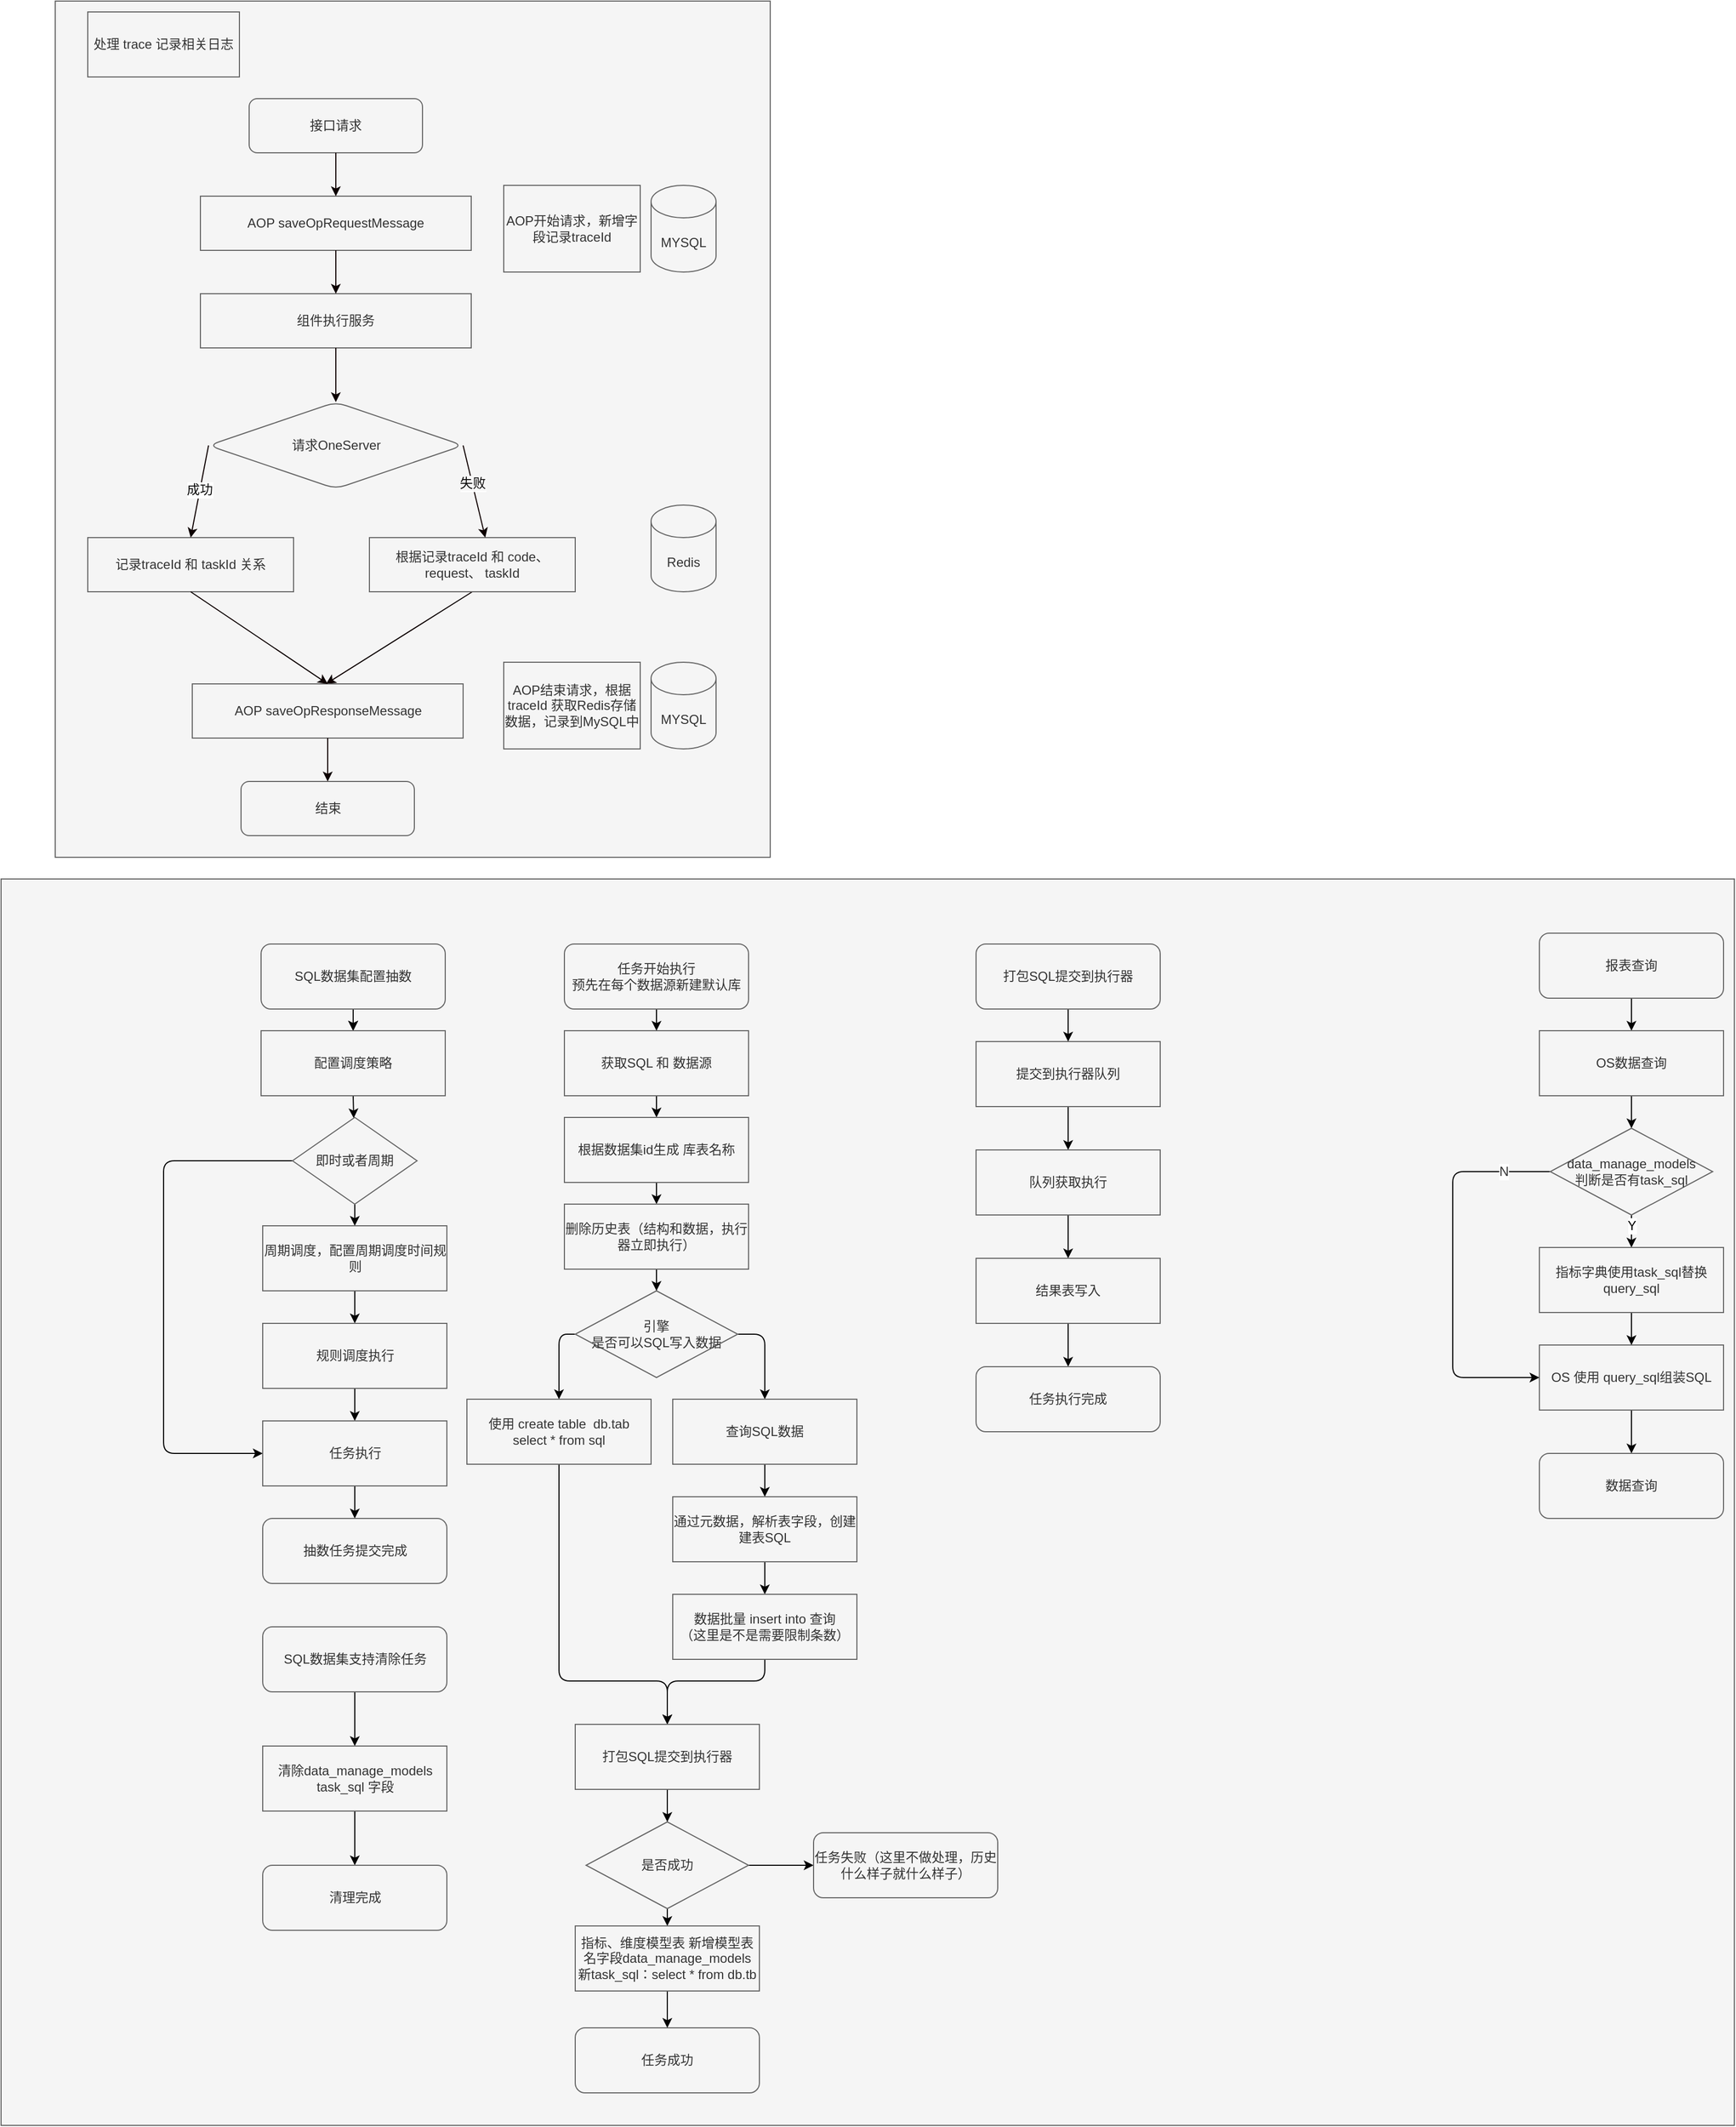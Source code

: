 <mxfile>
    <diagram id="dga_lLfFX8Jn6okx15Q9" name="第 1 页">
        <mxGraphModel dx="1569" dy="2358" grid="1" gridSize="10" guides="1" tooltips="1" connect="1" arrows="1" fold="1" page="1" pageScale="1" pageWidth="827" pageHeight="1169" background="#ffffff" math="0" shadow="0">
            <root>
                <mxCell id="0"/>
                <mxCell id="1" parent="0"/>
                <mxCell id="76" value="" style="group" vertex="1" connectable="0" parent="1">
                    <mxGeometry x="80" y="-40" width="660" height="790" as="geometry"/>
                </mxCell>
                <mxCell id="74" value="" style="rounded=0;whiteSpace=wrap;html=1;fillColor=#f5f5f5;fontColor=#333333;strokeColor=#666666;" parent="76" vertex="1">
                    <mxGeometry width="660" height="790" as="geometry"/>
                </mxCell>
                <mxCell id="28" value="接口请求" style="rounded=1;whiteSpace=wrap;html=1;fillColor=#f5f5f5;fontColor=#333333;strokeColor=#666666;" parent="76" vertex="1">
                    <mxGeometry x="179" y="90" width="160" height="50" as="geometry"/>
                </mxCell>
                <mxCell id="31" value="AOP saveOpRequestMessage" style="rounded=0;whiteSpace=wrap;html=1;strokeColor=#666666;fontFamily=Helvetica;fontSize=12;fontColor=#333333;fillColor=#f5f5f5;" parent="76" vertex="1">
                    <mxGeometry x="134" y="180" width="250" height="50" as="geometry"/>
                </mxCell>
                <mxCell id="32" style="edgeStyle=none;html=1;exitX=0.5;exitY=1;exitDx=0;exitDy=0;entryX=0.5;entryY=0;entryDx=0;entryDy=0;fontFamily=Helvetica;fontSize=12;fontColor=#333333;strokeColor=#0e0101;" parent="76" source="28" target="31" edge="1">
                    <mxGeometry relative="1" as="geometry"/>
                </mxCell>
                <mxCell id="33" value="组件执行服务" style="rounded=0;whiteSpace=wrap;html=1;strokeColor=#666666;fontFamily=Helvetica;fontSize=12;fontColor=#333333;fillColor=#f5f5f5;" parent="76" vertex="1">
                    <mxGeometry x="134" y="270" width="250" height="50" as="geometry"/>
                </mxCell>
                <mxCell id="37" style="edgeStyle=none;html=1;exitX=0.5;exitY=1;exitDx=0;exitDy=0;strokeColor=#0e0101;fontFamily=Helvetica;fontSize=12;fontColor=#333333;" parent="76" source="31" target="33" edge="1">
                    <mxGeometry relative="1" as="geometry"/>
                </mxCell>
                <mxCell id="36" value="AOP开始请求，新增字段记录traceId" style="rounded=0;whiteSpace=wrap;html=1;strokeColor=#666666;fontFamily=Helvetica;fontSize=12;fontColor=#333333;fillColor=#f5f5f5;" parent="76" vertex="1">
                    <mxGeometry x="414" y="170" width="126" height="80" as="geometry"/>
                </mxCell>
                <mxCell id="38" value="请求OneServer" style="rhombus;whiteSpace=wrap;html=1;rounded=1;strokeColor=#666666;fontFamily=Helvetica;fontSize=12;fontColor=#333333;fillColor=#f5f5f5;" parent="76" vertex="1">
                    <mxGeometry x="141.5" y="370" width="235" height="80" as="geometry"/>
                </mxCell>
                <mxCell id="39" style="edgeStyle=none;html=1;exitX=0.5;exitY=1;exitDx=0;exitDy=0;strokeColor=#0e0101;fontFamily=Helvetica;fontSize=12;fontColor=#333333;" parent="76" source="33" target="38" edge="1">
                    <mxGeometry relative="1" as="geometry"/>
                </mxCell>
                <mxCell id="41" value="Redis" style="shape=cylinder3;whiteSpace=wrap;html=1;boundedLbl=1;backgroundOutline=1;size=15;rounded=1;strokeColor=#666666;fontFamily=Helvetica;fontSize=12;fontColor=#333333;fillColor=#f5f5f5;" parent="76" vertex="1">
                    <mxGeometry x="550" y="465" width="60" height="80" as="geometry"/>
                </mxCell>
                <mxCell id="47" value="记录traceId 和 taskId 关系" style="rounded=0;whiteSpace=wrap;html=1;strokeColor=#666666;fontFamily=Helvetica;fontSize=12;fontColor=#333333;fillColor=#f5f5f5;" parent="76" vertex="1">
                    <mxGeometry x="30" y="495" width="190" height="50" as="geometry"/>
                </mxCell>
                <mxCell id="49" style="edgeStyle=none;curved=1;html=1;exitX=0;exitY=0.5;exitDx=0;exitDy=0;entryX=0.5;entryY=0;entryDx=0;entryDy=0;strokeColor=#0e0101;fontFamily=Helvetica;fontSize=12;fontColor=#333333;" parent="76" source="38" target="47" edge="1">
                    <mxGeometry relative="1" as="geometry"/>
                </mxCell>
                <mxCell id="50" value="&lt;font style=&quot;background-color: rgb(255, 255, 255);&quot; color=&quot;#0a0a0a&quot;&gt;成功&lt;/font&gt;" style="edgeLabel;html=1;align=center;verticalAlign=middle;resizable=0;points=[];fontSize=12;fontFamily=Helvetica;fontColor=#333333;" parent="49" vertex="1" connectable="0">
                    <mxGeometry x="-0.044" y="-1" relative="1" as="geometry">
                        <mxPoint as="offset"/>
                    </mxGeometry>
                </mxCell>
                <mxCell id="57" style="edgeStyle=none;curved=1;html=1;exitX=0.5;exitY=1;exitDx=0;exitDy=0;strokeColor=#0e0101;fontFamily=Helvetica;fontSize=12;fontColor=#faf9f9;" parent="76" source="52" edge="1">
                    <mxGeometry relative="1" as="geometry">
                        <mxPoint x="250" y="630" as="targetPoint"/>
                    </mxGeometry>
                </mxCell>
                <mxCell id="52" value="根据记录traceId 和 code、request、 taskId" style="rounded=0;whiteSpace=wrap;html=1;strokeColor=#666666;fontFamily=Helvetica;fontSize=12;fontColor=#333333;fillColor=#f5f5f5;" parent="76" vertex="1">
                    <mxGeometry x="290" y="495" width="190" height="50" as="geometry"/>
                </mxCell>
                <mxCell id="53" style="edgeStyle=none;curved=1;html=1;exitX=1;exitY=0.5;exitDx=0;exitDy=0;entryX=0.563;entryY=0;entryDx=0;entryDy=0;entryPerimeter=0;strokeColor=#0e0101;fontFamily=Helvetica;fontSize=12;fontColor=#faf9f9;" parent="76" source="38" target="52" edge="1">
                    <mxGeometry relative="1" as="geometry"/>
                </mxCell>
                <mxCell id="54" value="&lt;font style=&quot;background-color: rgb(247, 247, 247);&quot; color=&quot;#0b0a0a&quot;&gt;失败&lt;/font&gt;" style="edgeLabel;html=1;align=center;verticalAlign=middle;resizable=0;points=[];fontSize=12;fontFamily=Helvetica;fontColor=#faf9f9;" parent="53" vertex="1" connectable="0">
                    <mxGeometry x="-0.175" relative="1" as="geometry">
                        <mxPoint as="offset"/>
                    </mxGeometry>
                </mxCell>
                <mxCell id="55" value="AOP&amp;nbsp;saveOpResponseMessage" style="rounded=0;whiteSpace=wrap;html=1;strokeColor=#666666;fontFamily=Helvetica;fontSize=12;fontColor=#333333;fillColor=#f5f5f5;" parent="76" vertex="1">
                    <mxGeometry x="126.5" y="630" width="250" height="50" as="geometry"/>
                </mxCell>
                <mxCell id="56" style="edgeStyle=none;curved=1;html=1;exitX=0.5;exitY=1;exitDx=0;exitDy=0;entryX=0.5;entryY=0;entryDx=0;entryDy=0;strokeColor=#0e0101;fontFamily=Helvetica;fontSize=12;fontColor=#faf9f9;" parent="76" source="47" target="55" edge="1">
                    <mxGeometry relative="1" as="geometry"/>
                </mxCell>
                <mxCell id="58" value="AOP结束请求，根据traceId 获取Redis存储数据，记录到MySQL中" style="rounded=0;whiteSpace=wrap;html=1;strokeColor=#666666;fontFamily=Helvetica;fontSize=12;fontColor=#333333;fillColor=#f5f5f5;" parent="76" vertex="1">
                    <mxGeometry x="414" y="610" width="126" height="80" as="geometry"/>
                </mxCell>
                <mxCell id="59" value="MYSQL" style="shape=cylinder3;whiteSpace=wrap;html=1;boundedLbl=1;backgroundOutline=1;size=15;rounded=1;strokeColor=#666666;fontFamily=Helvetica;fontSize=12;fontColor=#333333;fillColor=#f5f5f5;" parent="76" vertex="1">
                    <mxGeometry x="550" y="170" width="60" height="80" as="geometry"/>
                </mxCell>
                <mxCell id="60" value="MYSQL" style="shape=cylinder3;whiteSpace=wrap;html=1;boundedLbl=1;backgroundOutline=1;size=15;rounded=1;strokeColor=#666666;fontFamily=Helvetica;fontSize=12;fontColor=#333333;fillColor=#f5f5f5;" parent="76" vertex="1">
                    <mxGeometry x="550" y="610" width="60" height="80" as="geometry"/>
                </mxCell>
                <mxCell id="61" value="结束" style="rounded=1;whiteSpace=wrap;html=1;fillColor=#f5f5f5;fontColor=#333333;strokeColor=#666666;" parent="76" vertex="1">
                    <mxGeometry x="171.5" y="720" width="160" height="50" as="geometry"/>
                </mxCell>
                <mxCell id="73" value="" style="edgeStyle=none;curved=1;html=1;strokeColor=#0e0101;fontFamily=Helvetica;fontSize=12;fontColor=#faf9f9;" parent="76" source="55" target="61" edge="1">
                    <mxGeometry relative="1" as="geometry"/>
                </mxCell>
                <mxCell id="75" value="处理 trace 记录相关日志" style="rounded=0;whiteSpace=wrap;html=1;fillColor=#f5f5f5;fontColor=#333333;strokeColor=#666666;" parent="76" vertex="1">
                    <mxGeometry x="30" y="10" width="140" height="60" as="geometry"/>
                </mxCell>
                <mxCell id="77" value="" style="rounded=0;whiteSpace=wrap;html=1;fillColor=#f5f5f5;fontColor=#333333;strokeColor=#666666;" vertex="1" parent="1">
                    <mxGeometry x="30" y="770" width="1600" height="1150" as="geometry"/>
                </mxCell>
                <mxCell id="83" style="edgeStyle=none;html=1;exitX=0.5;exitY=1;exitDx=0;exitDy=0;entryX=0.5;entryY=0;entryDx=0;entryDy=0;" edge="1" parent="1" source="79" target="81">
                    <mxGeometry relative="1" as="geometry"/>
                </mxCell>
                <mxCell id="84" style="edgeStyle=none;html=1;exitX=0.5;exitY=1;exitDx=0;exitDy=0;entryX=0.5;entryY=0;entryDx=0;entryDy=0;" edge="1" parent="1" source="79" target="81">
                    <mxGeometry relative="1" as="geometry"/>
                </mxCell>
                <mxCell id="86" style="edgeStyle=none;html=1;exitX=0.5;exitY=1;exitDx=0;exitDy=0;entryX=0.5;entryY=0;entryDx=0;entryDy=0;strokeColor=#030303;" edge="1" parent="1" source="79" target="81">
                    <mxGeometry relative="1" as="geometry"/>
                </mxCell>
                <mxCell id="79" value="SQL数据集配置抽数" style="rounded=1;whiteSpace=wrap;html=1;fillColor=#f5f5f5;fontColor=#333333;strokeColor=#666666;" vertex="1" parent="1">
                    <mxGeometry x="270" y="830" width="170" height="60" as="geometry"/>
                </mxCell>
                <mxCell id="88" style="edgeStyle=none;html=1;exitX=0.5;exitY=1;exitDx=0;exitDy=0;strokeColor=#030303;fontFamily=Helvetica;fontSize=12;fontColor=#333333;" edge="1" parent="1" source="81" target="87">
                    <mxGeometry relative="1" as="geometry"/>
                </mxCell>
                <mxCell id="81" value="配置调度策略" style="rounded=0;whiteSpace=wrap;html=1;fillColor=#f5f5f5;fontColor=#333333;strokeColor=#666666;" vertex="1" parent="1">
                    <mxGeometry x="270" y="910" width="170" height="60" as="geometry"/>
                </mxCell>
                <mxCell id="92" style="edgeStyle=none;html=1;exitX=0.5;exitY=1;exitDx=0;exitDy=0;entryX=0.5;entryY=0;entryDx=0;entryDy=0;strokeColor=#030303;fontFamily=Helvetica;fontSize=12;fontColor=#333333;" edge="1" parent="1" source="87" target="91">
                    <mxGeometry relative="1" as="geometry"/>
                </mxCell>
                <mxCell id="97" style="edgeStyle=none;html=1;exitX=0;exitY=0.5;exitDx=0;exitDy=0;entryX=0;entryY=0.5;entryDx=0;entryDy=0;strokeColor=#030303;fontFamily=Helvetica;fontSize=12;fontColor=#333333;" edge="1" parent="1" source="87" target="95">
                    <mxGeometry relative="1" as="geometry">
                        <Array as="points">
                            <mxPoint x="180" y="1030"/>
                            <mxPoint x="180" y="1300"/>
                        </Array>
                    </mxGeometry>
                </mxCell>
                <mxCell id="87" value="即时或者周期" style="rhombus;whiteSpace=wrap;html=1;rounded=0;strokeColor=#666666;fontFamily=Helvetica;fontSize=12;fontColor=#333333;fillColor=#f5f5f5;" vertex="1" parent="1">
                    <mxGeometry x="299" y="990" width="115" height="80" as="geometry"/>
                </mxCell>
                <mxCell id="94" style="edgeStyle=none;html=1;exitX=0.5;exitY=1;exitDx=0;exitDy=0;entryX=0.5;entryY=0;entryDx=0;entryDy=0;strokeColor=#030303;fontFamily=Helvetica;fontSize=12;fontColor=#333333;" edge="1" parent="1" source="91" target="93">
                    <mxGeometry relative="1" as="geometry"/>
                </mxCell>
                <mxCell id="91" value="周期调度，配置周期调度时间规则" style="rounded=0;whiteSpace=wrap;html=1;fillColor=#f5f5f5;fontColor=#333333;strokeColor=#666666;" vertex="1" parent="1">
                    <mxGeometry x="271.5" y="1090" width="170" height="60" as="geometry"/>
                </mxCell>
                <mxCell id="96" style="edgeStyle=none;html=1;exitX=0.5;exitY=1;exitDx=0;exitDy=0;entryX=0.5;entryY=0;entryDx=0;entryDy=0;strokeColor=#030303;fontFamily=Helvetica;fontSize=12;fontColor=#333333;" edge="1" parent="1" source="93" target="95">
                    <mxGeometry relative="1" as="geometry"/>
                </mxCell>
                <mxCell id="93" value="规则调度执行" style="rounded=0;whiteSpace=wrap;html=1;fillColor=#f5f5f5;fontColor=#333333;strokeColor=#666666;" vertex="1" parent="1">
                    <mxGeometry x="271.5" y="1180" width="170" height="60" as="geometry"/>
                </mxCell>
                <mxCell id="101" style="edgeStyle=none;html=1;exitX=0.5;exitY=1;exitDx=0;exitDy=0;strokeColor=#030303;fontFamily=Helvetica;fontSize=12;fontColor=#333333;" edge="1" parent="1" source="95" target="100">
                    <mxGeometry relative="1" as="geometry"/>
                </mxCell>
                <mxCell id="95" value="任务执行" style="rounded=0;whiteSpace=wrap;html=1;fillColor=#f5f5f5;fontColor=#333333;strokeColor=#666666;" vertex="1" parent="1">
                    <mxGeometry x="271.5" y="1270" width="170" height="60" as="geometry"/>
                </mxCell>
                <mxCell id="107" style="edgeStyle=none;html=1;exitX=0.5;exitY=1;exitDx=0;exitDy=0;strokeColor=#030303;fontFamily=Helvetica;fontSize=12;fontColor=#333333;" edge="1" parent="1" source="98" target="106">
                    <mxGeometry relative="1" as="geometry"/>
                </mxCell>
                <mxCell id="98" value="获取SQL 和 数据源" style="rounded=0;whiteSpace=wrap;html=1;fillColor=#f5f5f5;fontColor=#333333;strokeColor=#666666;" vertex="1" parent="1">
                    <mxGeometry x="550" y="910" width="170" height="60" as="geometry"/>
                </mxCell>
                <mxCell id="100" value="抽数任务提交完成" style="rounded=1;whiteSpace=wrap;html=1;fillColor=#f5f5f5;fontColor=#333333;strokeColor=#666666;" vertex="1" parent="1">
                    <mxGeometry x="271.5" y="1360" width="170" height="60" as="geometry"/>
                </mxCell>
                <mxCell id="104" style="edgeStyle=none;html=1;exitX=0.5;exitY=1;exitDx=0;exitDy=0;entryX=0.5;entryY=0;entryDx=0;entryDy=0;strokeColor=#030303;fontFamily=Helvetica;fontSize=12;fontColor=#333333;" edge="1" parent="1" source="103" target="98">
                    <mxGeometry relative="1" as="geometry"/>
                </mxCell>
                <mxCell id="103" value="任务开始执行&lt;br&gt;预先在每个数据源新建默认库" style="rounded=1;whiteSpace=wrap;html=1;fillColor=#f5f5f5;fontColor=#333333;strokeColor=#666666;" vertex="1" parent="1">
                    <mxGeometry x="550" y="830" width="170" height="60" as="geometry"/>
                </mxCell>
                <mxCell id="120" style="edgeStyle=none;html=1;exitX=0;exitY=0.5;exitDx=0;exitDy=0;entryX=0.5;entryY=0;entryDx=0;entryDy=0;strokeColor=#030303;fontFamily=Helvetica;fontSize=12;fontColor=#333333;" edge="1" parent="1" source="105" target="112">
                    <mxGeometry relative="1" as="geometry">
                        <Array as="points">
                            <mxPoint x="545" y="1190"/>
                        </Array>
                    </mxGeometry>
                </mxCell>
                <mxCell id="121" style="edgeStyle=none;html=1;exitX=1;exitY=0.5;exitDx=0;exitDy=0;entryX=0.5;entryY=0;entryDx=0;entryDy=0;strokeColor=#030303;fontFamily=Helvetica;fontSize=12;fontColor=#333333;" edge="1" parent="1" source="105" target="115">
                    <mxGeometry relative="1" as="geometry">
                        <Array as="points">
                            <mxPoint x="735" y="1190"/>
                        </Array>
                    </mxGeometry>
                </mxCell>
                <mxCell id="105" value="引擎&lt;br&gt;是否可以SQL写入数据" style="rhombus;whiteSpace=wrap;html=1;rounded=0;strokeColor=#666666;fontFamily=Helvetica;fontSize=12;fontColor=#333333;fillColor=#f5f5f5;" vertex="1" parent="1">
                    <mxGeometry x="560" y="1150" width="150" height="80" as="geometry"/>
                </mxCell>
                <mxCell id="108" style="edgeStyle=none;html=1;exitX=0.5;exitY=1;exitDx=0;exitDy=0;strokeColor=#030303;fontFamily=Helvetica;fontSize=12;fontColor=#333333;entryX=0.5;entryY=0;entryDx=0;entryDy=0;" edge="1" parent="1" source="106" target="109">
                    <mxGeometry relative="1" as="geometry"/>
                </mxCell>
                <mxCell id="106" value="根据数据集id生成 库表名称" style="rounded=0;whiteSpace=wrap;html=1;fillColor=#f5f5f5;fontColor=#333333;strokeColor=#666666;" vertex="1" parent="1">
                    <mxGeometry x="550" y="990" width="170" height="60" as="geometry"/>
                </mxCell>
                <mxCell id="111" style="edgeStyle=none;html=1;exitX=0.5;exitY=1;exitDx=0;exitDy=0;entryX=0.5;entryY=0;entryDx=0;entryDy=0;strokeColor=#030303;fontFamily=Helvetica;fontSize=12;fontColor=#333333;" edge="1" parent="1" source="109" target="105">
                    <mxGeometry relative="1" as="geometry"/>
                </mxCell>
                <mxCell id="109" value="删除历史表（结构和数据，执行器立即执行）" style="rounded=0;whiteSpace=wrap;html=1;fillColor=#f5f5f5;fontColor=#333333;strokeColor=#666666;" vertex="1" parent="1">
                    <mxGeometry x="550" y="1070" width="170" height="60" as="geometry"/>
                </mxCell>
                <mxCell id="124" style="edgeStyle=none;html=1;exitX=0.5;exitY=1;exitDx=0;exitDy=0;entryX=0.5;entryY=0;entryDx=0;entryDy=0;strokeColor=#030303;fontFamily=Helvetica;fontSize=12;fontColor=#333333;" edge="1" parent="1" source="112" target="166">
                    <mxGeometry relative="1" as="geometry">
                        <Array as="points">
                            <mxPoint x="545" y="1510"/>
                            <mxPoint x="645" y="1510"/>
                        </Array>
                    </mxGeometry>
                </mxCell>
                <mxCell id="112" value="使用 create table&amp;nbsp; db.tab&lt;br&gt;select * from sql" style="rounded=0;whiteSpace=wrap;html=1;fillColor=#f5f5f5;fontColor=#333333;strokeColor=#666666;" vertex="1" parent="1">
                    <mxGeometry x="460" y="1250" width="170" height="60" as="geometry"/>
                </mxCell>
                <mxCell id="118" style="edgeStyle=none;html=1;exitX=0.5;exitY=1;exitDx=0;exitDy=0;strokeColor=#030303;fontFamily=Helvetica;fontSize=12;fontColor=#333333;" edge="1" parent="1" source="115" target="116">
                    <mxGeometry relative="1" as="geometry"/>
                </mxCell>
                <mxCell id="115" value="查询SQL数据" style="rounded=0;whiteSpace=wrap;html=1;fillColor=#f5f5f5;fontColor=#333333;strokeColor=#666666;" vertex="1" parent="1">
                    <mxGeometry x="650" y="1250" width="170" height="60" as="geometry"/>
                </mxCell>
                <mxCell id="119" style="edgeStyle=none;html=1;exitX=0.5;exitY=1;exitDx=0;exitDy=0;entryX=0.5;entryY=0;entryDx=0;entryDy=0;strokeColor=#030303;fontFamily=Helvetica;fontSize=12;fontColor=#333333;" edge="1" parent="1" source="116" target="117">
                    <mxGeometry relative="1" as="geometry"/>
                </mxCell>
                <mxCell id="116" value="通过元数据，解析表字段，创建建表SQL" style="rounded=0;whiteSpace=wrap;html=1;fillColor=#f5f5f5;fontColor=#333333;strokeColor=#666666;" vertex="1" parent="1">
                    <mxGeometry x="650" y="1340" width="170" height="60" as="geometry"/>
                </mxCell>
                <mxCell id="125" style="edgeStyle=none;html=1;exitX=0.5;exitY=1;exitDx=0;exitDy=0;strokeColor=#030303;fontFamily=Helvetica;fontSize=12;fontColor=#333333;entryX=0.5;entryY=0;entryDx=0;entryDy=0;" edge="1" parent="1" source="117" target="166">
                    <mxGeometry relative="1" as="geometry">
                        <mxPoint x="640" y="1510" as="targetPoint"/>
                        <Array as="points">
                            <mxPoint x="735" y="1510"/>
                            <mxPoint x="645" y="1510"/>
                        </Array>
                    </mxGeometry>
                </mxCell>
                <mxCell id="117" value="数据批量 insert into 查询&lt;br&gt;（这里是不是需要限制条数）" style="rounded=0;whiteSpace=wrap;html=1;fillColor=#f5f5f5;fontColor=#333333;strokeColor=#666666;" vertex="1" parent="1">
                    <mxGeometry x="650" y="1430" width="170" height="60" as="geometry"/>
                </mxCell>
                <mxCell id="126" style="edgeStyle=none;html=1;exitX=1;exitY=0.5;exitDx=0;exitDy=0;strokeColor=#030303;fontFamily=Helvetica;fontSize=12;fontColor=#333333;entryX=0;entryY=0.5;entryDx=0;entryDy=0;" edge="1" parent="1" source="123" target="131">
                    <mxGeometry relative="1" as="geometry">
                        <mxPoint x="780" y="1661" as="targetPoint"/>
                    </mxGeometry>
                </mxCell>
                <mxCell id="129" style="edgeStyle=none;html=1;exitX=0.5;exitY=1;exitDx=0;exitDy=0;entryX=0.5;entryY=0;entryDx=0;entryDy=0;strokeColor=#030303;fontFamily=Helvetica;fontSize=12;fontColor=#333333;" edge="1" parent="1" source="123" target="134">
                    <mxGeometry relative="1" as="geometry">
                        <mxPoint x="645" y="1731" as="targetPoint"/>
                    </mxGeometry>
                </mxCell>
                <mxCell id="123" value="是否成功" style="rhombus;whiteSpace=wrap;html=1;rounded=0;strokeColor=#666666;fontFamily=Helvetica;fontSize=12;fontColor=#333333;fillColor=#f5f5f5;" vertex="1" parent="1">
                    <mxGeometry x="570" y="1640" width="150" height="80" as="geometry"/>
                </mxCell>
                <mxCell id="130" value="任务成功" style="rounded=1;whiteSpace=wrap;html=1;fillColor=#f5f5f5;fontColor=#333333;strokeColor=#666666;" vertex="1" parent="1">
                    <mxGeometry x="560" y="1830" width="170" height="60" as="geometry"/>
                </mxCell>
                <mxCell id="131" value="任务失败（这里不做处理，历史什么样子就什么样子）" style="rounded=1;whiteSpace=wrap;html=1;fillColor=#f5f5f5;fontColor=#333333;strokeColor=#666666;" vertex="1" parent="1">
                    <mxGeometry x="780" y="1650" width="170" height="60" as="geometry"/>
                </mxCell>
                <mxCell id="136" style="edgeStyle=none;html=1;exitX=0.5;exitY=1;exitDx=0;exitDy=0;entryX=0.5;entryY=0;entryDx=0;entryDy=0;strokeColor=#030303;fontFamily=Helvetica;fontSize=12;fontColor=#333333;" edge="1" parent="1" source="132" target="133">
                    <mxGeometry relative="1" as="geometry"/>
                </mxCell>
                <mxCell id="132" value="报表查询" style="rounded=1;whiteSpace=wrap;html=1;fillColor=#f5f5f5;fontColor=#333333;strokeColor=#666666;" vertex="1" parent="1">
                    <mxGeometry x="1450" y="820" width="170" height="60" as="geometry"/>
                </mxCell>
                <mxCell id="142" style="edgeStyle=none;html=1;exitX=0.5;exitY=1;exitDx=0;exitDy=0;entryX=0.5;entryY=0;entryDx=0;entryDy=0;strokeColor=#030303;fontFamily=Helvetica;fontSize=12;fontColor=#333333;" edge="1" parent="1" source="133" target="138">
                    <mxGeometry relative="1" as="geometry"/>
                </mxCell>
                <mxCell id="133" value="OS数据查询" style="rounded=0;whiteSpace=wrap;html=1;fillColor=#f5f5f5;fontColor=#333333;strokeColor=#666666;" vertex="1" parent="1">
                    <mxGeometry x="1450" y="910" width="170" height="60" as="geometry"/>
                </mxCell>
                <mxCell id="135" style="edgeStyle=none;html=1;exitX=0.5;exitY=1;exitDx=0;exitDy=0;entryX=0.5;entryY=0;entryDx=0;entryDy=0;strokeColor=#030303;fontFamily=Helvetica;fontSize=12;fontColor=#333333;" edge="1" parent="1" source="134" target="130">
                    <mxGeometry relative="1" as="geometry"/>
                </mxCell>
                <mxCell id="134" value="指标、维度模型表 新增模型表名字段data_manage_models&lt;br&gt;新task_sql：select * from db.tb" style="rounded=0;whiteSpace=wrap;html=1;fillColor=#f5f5f5;fontColor=#333333;strokeColor=#666666;" vertex="1" parent="1">
                    <mxGeometry x="560" y="1736" width="170" height="60" as="geometry"/>
                </mxCell>
                <mxCell id="148" style="edgeStyle=none;html=1;exitX=0.5;exitY=1;exitDx=0;exitDy=0;entryX=0.5;entryY=0;entryDx=0;entryDy=0;strokeColor=#030303;fontFamily=Helvetica;fontSize=12;fontColor=#000000;" edge="1" parent="1" source="137" target="147">
                    <mxGeometry relative="1" as="geometry"/>
                </mxCell>
                <mxCell id="137" value="OS 使用 query_sql组装SQL" style="rounded=0;whiteSpace=wrap;html=1;fillColor=#f5f5f5;fontColor=#333333;strokeColor=#666666;" vertex="1" parent="1">
                    <mxGeometry x="1450" y="1200" width="170" height="60" as="geometry"/>
                </mxCell>
                <mxCell id="140" style="edgeStyle=none;html=1;exitX=0.5;exitY=1;exitDx=0;exitDy=0;entryX=0.5;entryY=0;entryDx=0;entryDy=0;strokeColor=#030303;fontFamily=Helvetica;fontSize=12;fontColor=#333333;" edge="1" parent="1" source="138" target="139">
                    <mxGeometry relative="1" as="geometry"/>
                </mxCell>
                <mxCell id="146" value="Y" style="edgeLabel;html=1;align=center;verticalAlign=middle;resizable=0;points=[];fontSize=12;fontFamily=Helvetica;fontColor=#000000;labelBackgroundColor=#FFFFFF;" vertex="1" connectable="0" parent="140">
                    <mxGeometry x="-0.368" relative="1" as="geometry">
                        <mxPoint as="offset"/>
                    </mxGeometry>
                </mxCell>
                <mxCell id="143" style="edgeStyle=none;html=1;exitX=0;exitY=0.5;exitDx=0;exitDy=0;strokeColor=#030303;fontFamily=Helvetica;fontSize=12;fontColor=#333333;" edge="1" parent="1" source="138" target="137">
                    <mxGeometry relative="1" as="geometry">
                        <mxPoint x="950" y="1240" as="targetPoint"/>
                        <Array as="points">
                            <mxPoint x="1370" y="1040"/>
                            <mxPoint x="1370" y="1230"/>
                        </Array>
                    </mxGeometry>
                </mxCell>
                <mxCell id="144" value="N" style="edgeLabel;html=1;align=center;verticalAlign=middle;resizable=0;points=[];fontSize=12;fontFamily=Helvetica;fontColor=#333333;labelBackgroundColor=#FFFFFF;" vertex="1" connectable="0" parent="143">
                    <mxGeometry x="-0.762" relative="1" as="geometry">
                        <mxPoint as="offset"/>
                    </mxGeometry>
                </mxCell>
                <mxCell id="138" value="data_manage_models&lt;br&gt;判断是否有task_sql" style="rhombus;whiteSpace=wrap;html=1;rounded=0;strokeColor=#666666;fontFamily=Helvetica;fontSize=12;fontColor=#333333;fillColor=#f5f5f5;" vertex="1" parent="1">
                    <mxGeometry x="1460" y="1000" width="150" height="80" as="geometry"/>
                </mxCell>
                <mxCell id="141" style="edgeStyle=none;html=1;exitX=0.5;exitY=1;exitDx=0;exitDy=0;entryX=0.5;entryY=0;entryDx=0;entryDy=0;strokeColor=#030303;fontFamily=Helvetica;fontSize=12;fontColor=#333333;" edge="1" parent="1" source="139" target="137">
                    <mxGeometry relative="1" as="geometry"/>
                </mxCell>
                <mxCell id="139" value="指标字典使用task_sql替换query_sql" style="rounded=0;whiteSpace=wrap;html=1;fillColor=#f5f5f5;fontColor=#333333;strokeColor=#666666;" vertex="1" parent="1">
                    <mxGeometry x="1450" y="1110" width="170" height="60" as="geometry"/>
                </mxCell>
                <mxCell id="147" value="数据查询" style="rounded=1;whiteSpace=wrap;html=1;fillColor=#f5f5f5;fontColor=#333333;strokeColor=#666666;" vertex="1" parent="1">
                    <mxGeometry x="1450" y="1300" width="170" height="60" as="geometry"/>
                </mxCell>
                <mxCell id="152" style="edgeStyle=none;html=1;exitX=0.5;exitY=1;exitDx=0;exitDy=0;entryX=0.5;entryY=0;entryDx=0;entryDy=0;strokeColor=#030303;fontFamily=Helvetica;fontSize=12;fontColor=#000000;" edge="1" parent="1" source="149" target="150">
                    <mxGeometry relative="1" as="geometry"/>
                </mxCell>
                <mxCell id="149" value="SQL数据集支持清除任务" style="rounded=1;whiteSpace=wrap;html=1;fillColor=#f5f5f5;fontColor=#333333;strokeColor=#666666;" vertex="1" parent="1">
                    <mxGeometry x="271.5" y="1460" width="170" height="60" as="geometry"/>
                </mxCell>
                <mxCell id="153" style="edgeStyle=none;html=1;exitX=0.5;exitY=1;exitDx=0;exitDy=0;entryX=0.5;entryY=0;entryDx=0;entryDy=0;strokeColor=#030303;fontFamily=Helvetica;fontSize=12;fontColor=#000000;" edge="1" parent="1" source="150" target="151">
                    <mxGeometry relative="1" as="geometry"/>
                </mxCell>
                <mxCell id="150" value="清除data_manage_models&lt;br&gt;task_sql 字段" style="rounded=0;whiteSpace=wrap;html=1;fillColor=#f5f5f5;fontColor=#333333;strokeColor=#666666;" vertex="1" parent="1">
                    <mxGeometry x="271.5" y="1570" width="170" height="60" as="geometry"/>
                </mxCell>
                <mxCell id="151" value="清理完成" style="rounded=1;whiteSpace=wrap;html=1;fillColor=#f5f5f5;fontColor=#333333;strokeColor=#666666;" vertex="1" parent="1">
                    <mxGeometry x="271.5" y="1680" width="170" height="60" as="geometry"/>
                </mxCell>
                <mxCell id="168" style="edgeStyle=none;html=1;exitX=0.5;exitY=1;exitDx=0;exitDy=0;entryX=0.5;entryY=0;entryDx=0;entryDy=0;strokeColor=#030303;fontFamily=Helvetica;fontSize=12;fontColor=#000000;" edge="1" parent="1" source="166" target="123">
                    <mxGeometry relative="1" as="geometry"/>
                </mxCell>
                <mxCell id="166" value="打包SQL提交到执行器" style="rounded=0;whiteSpace=wrap;html=1;fillColor=#f5f5f5;fontColor=#333333;strokeColor=#666666;" vertex="1" parent="1">
                    <mxGeometry x="560" y="1550" width="170" height="60" as="geometry"/>
                </mxCell>
                <mxCell id="174" style="edgeStyle=none;html=1;exitX=0.5;exitY=1;exitDx=0;exitDy=0;entryX=0.5;entryY=0;entryDx=0;entryDy=0;strokeColor=#030303;fontFamily=Helvetica;fontSize=12;fontColor=#000000;" edge="1" parent="1" source="167" target="170">
                    <mxGeometry relative="1" as="geometry"/>
                </mxCell>
                <mxCell id="167" value="提交到执行器队列" style="rounded=0;whiteSpace=wrap;html=1;fillColor=#f5f5f5;fontColor=#333333;strokeColor=#666666;" vertex="1" parent="1">
                    <mxGeometry x="930" y="920" width="170" height="60" as="geometry"/>
                </mxCell>
                <mxCell id="173" style="edgeStyle=none;html=1;exitX=0.5;exitY=1;exitDx=0;exitDy=0;entryX=0.5;entryY=0;entryDx=0;entryDy=0;strokeColor=#030303;fontFamily=Helvetica;fontSize=12;fontColor=#000000;" edge="1" parent="1" source="169" target="167">
                    <mxGeometry relative="1" as="geometry"/>
                </mxCell>
                <mxCell id="169" value="打包SQL提交到执行器" style="rounded=1;whiteSpace=wrap;html=1;fillColor=#f5f5f5;fontColor=#333333;strokeColor=#666666;" vertex="1" parent="1">
                    <mxGeometry x="930" y="830" width="170" height="60" as="geometry"/>
                </mxCell>
                <mxCell id="175" style="edgeStyle=none;html=1;exitX=0.5;exitY=1;exitDx=0;exitDy=0;entryX=0.5;entryY=0;entryDx=0;entryDy=0;strokeColor=#030303;fontFamily=Helvetica;fontSize=12;fontColor=#000000;" edge="1" parent="1" source="170" target="171">
                    <mxGeometry relative="1" as="geometry"/>
                </mxCell>
                <mxCell id="170" value="队列获取执行" style="rounded=0;whiteSpace=wrap;html=1;fillColor=#f5f5f5;fontColor=#333333;strokeColor=#666666;" vertex="1" parent="1">
                    <mxGeometry x="930" y="1020" width="170" height="60" as="geometry"/>
                </mxCell>
                <mxCell id="176" style="edgeStyle=none;html=1;exitX=0.5;exitY=1;exitDx=0;exitDy=0;entryX=0.5;entryY=0;entryDx=0;entryDy=0;strokeColor=#030303;fontFamily=Helvetica;fontSize=12;fontColor=#000000;" edge="1" parent="1" source="171" target="172">
                    <mxGeometry relative="1" as="geometry"/>
                </mxCell>
                <mxCell id="171" value="结果表写入" style="rounded=0;whiteSpace=wrap;html=1;fillColor=#f5f5f5;fontColor=#333333;strokeColor=#666666;" vertex="1" parent="1">
                    <mxGeometry x="930" y="1120" width="170" height="60" as="geometry"/>
                </mxCell>
                <mxCell id="172" value="任务执行完成" style="rounded=1;whiteSpace=wrap;html=1;fillColor=#f5f5f5;fontColor=#333333;strokeColor=#666666;" vertex="1" parent="1">
                    <mxGeometry x="930" y="1220" width="170" height="60" as="geometry"/>
                </mxCell>
            </root>
        </mxGraphModel>
    </diagram>
</mxfile>